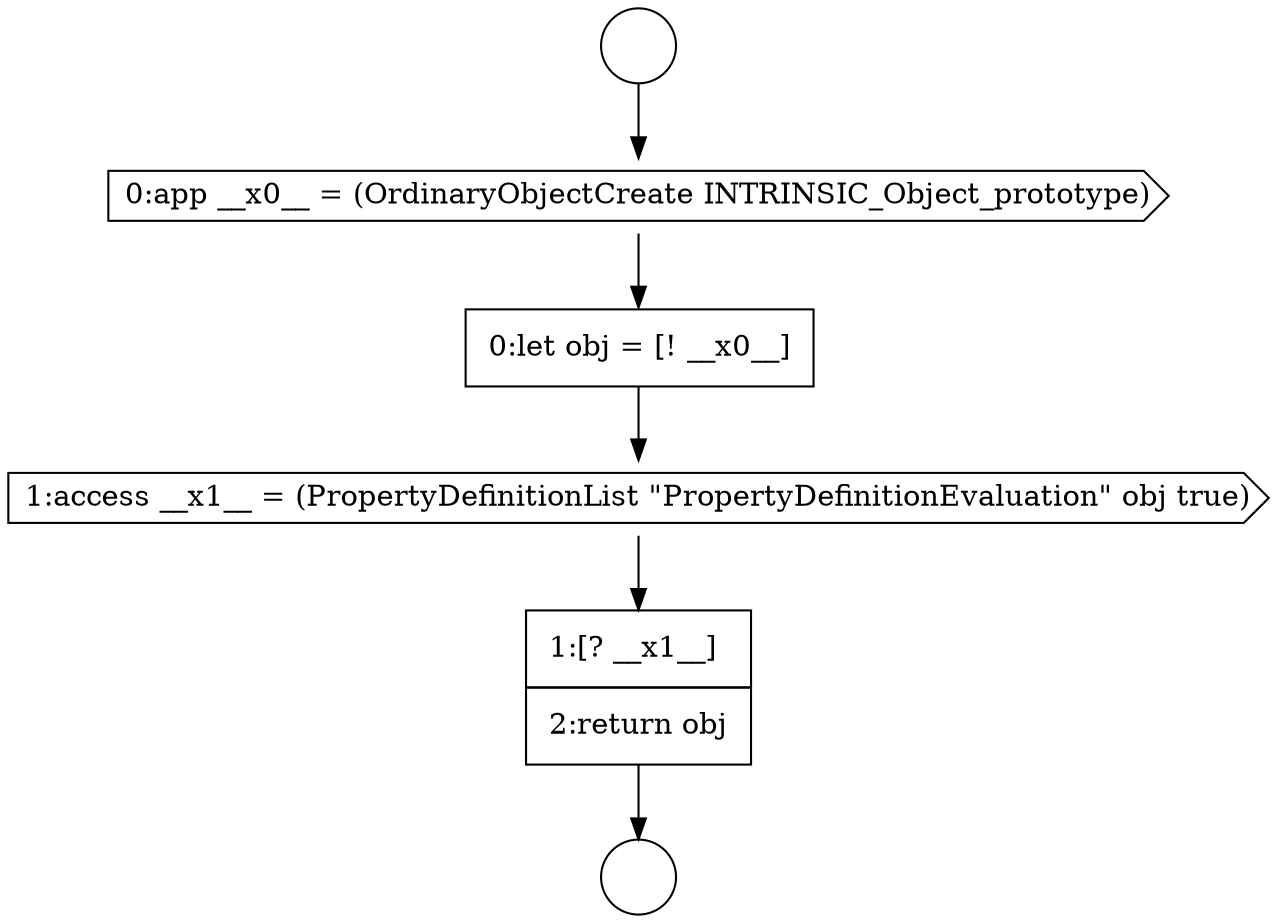 digraph {
  node4037 [shape=cds, label=<<font color="black">1:access __x1__ = (PropertyDefinitionList &quot;PropertyDefinitionEvaluation&quot; obj true)</font>> color="black" fillcolor="white" style=filled]
  node4036 [shape=none, margin=0, label=<<font color="black">
    <table border="0" cellborder="1" cellspacing="0" cellpadding="10">
      <tr><td align="left">0:let obj = [! __x0__]</td></tr>
    </table>
  </font>> color="black" fillcolor="white" style=filled]
  node4035 [shape=cds, label=<<font color="black">0:app __x0__ = (OrdinaryObjectCreate INTRINSIC_Object_prototype)</font>> color="black" fillcolor="white" style=filled]
  node4034 [shape=circle label=" " color="black" fillcolor="white" style=filled]
  node4033 [shape=circle label=" " color="black" fillcolor="white" style=filled]
  node4038 [shape=none, margin=0, label=<<font color="black">
    <table border="0" cellborder="1" cellspacing="0" cellpadding="10">
      <tr><td align="left">1:[? __x1__]</td></tr>
      <tr><td align="left">2:return obj</td></tr>
    </table>
  </font>> color="black" fillcolor="white" style=filled]
  node4033 -> node4035 [ color="black"]
  node4036 -> node4037 [ color="black"]
  node4037 -> node4038 [ color="black"]
  node4035 -> node4036 [ color="black"]
  node4038 -> node4034 [ color="black"]
}
